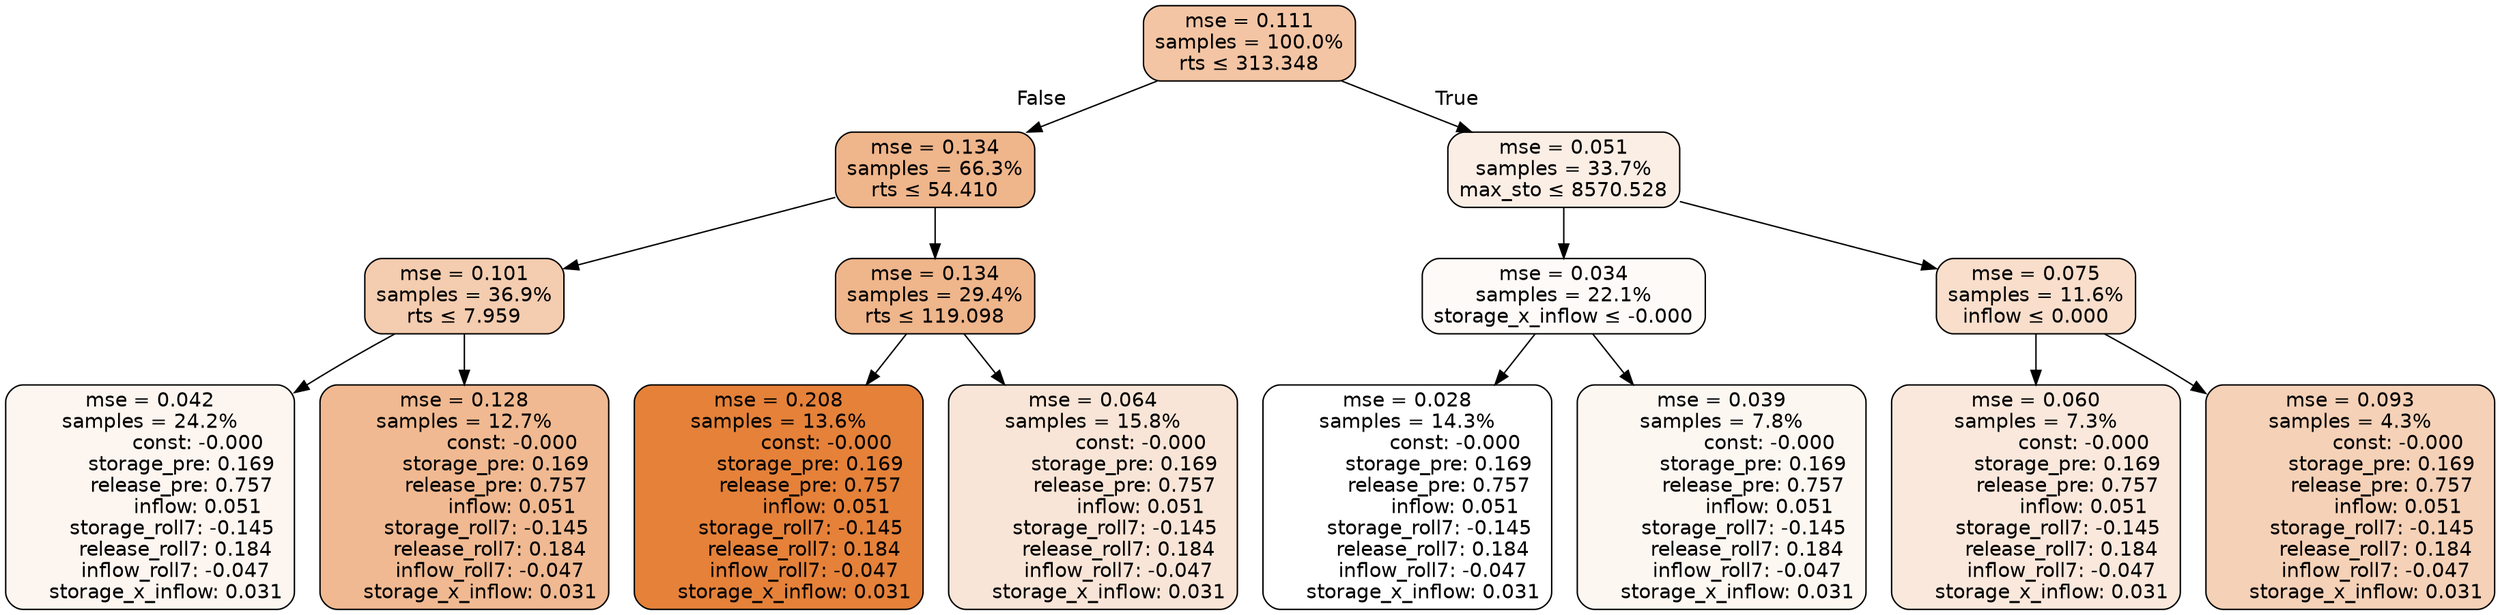 digraph tree {
node [shape=rectangle, style="filled, rounded", color="black", fontname=helvetica] ;
edge [fontname=helvetica] ;
	"0" [label="mse = 0.111
samples = 100.0%
rts &le; 313.348", fillcolor="#f3c5a4"]
	"1" [label="mse = 0.134
samples = 66.3%
rts &le; 54.410", fillcolor="#efb58b"]
	"2" [label="mse = 0.101
samples = 36.9%
rts &le; 7.959", fillcolor="#f4ccaf"]
	"3" [label="mse = 0.042
samples = 24.2%
               const: -0.000
          storage_pre: 0.169
          release_pre: 0.757
               inflow: 0.051
       storage_roll7: -0.145
        release_roll7: 0.184
        inflow_roll7: -0.047
     storage_x_inflow: 0.031", fillcolor="#fdf5f0"]
	"4" [label="mse = 0.128
samples = 12.7%
               const: -0.000
          storage_pre: 0.169
          release_pre: 0.757
               inflow: 0.051
       storage_roll7: -0.145
        release_roll7: 0.184
        inflow_roll7: -0.047
     storage_x_inflow: 0.031", fillcolor="#f0b991"]
	"5" [label="mse = 0.134
samples = 29.4%
rts &le; 119.098", fillcolor="#efb58b"]
	"6" [label="mse = 0.208
samples = 13.6%
               const: -0.000
          storage_pre: 0.169
          release_pre: 0.757
               inflow: 0.051
       storage_roll7: -0.145
        release_roll7: 0.184
        inflow_roll7: -0.047
     storage_x_inflow: 0.031", fillcolor="#e58139"]
	"7" [label="mse = 0.064
samples = 15.8%
               const: -0.000
          storage_pre: 0.169
          release_pre: 0.757
               inflow: 0.051
       storage_roll7: -0.145
        release_roll7: 0.184
        inflow_roll7: -0.047
     storage_x_inflow: 0.031", fillcolor="#f9e5d7"]
	"8" [label="mse = 0.051
samples = 33.7%
max_sto &le; 8570.528", fillcolor="#fbeee5"]
	"9" [label="mse = 0.034
samples = 22.1%
storage_x_inflow &le; -0.000", fillcolor="#fefaf8"]
	"10" [label="mse = 0.028
samples = 14.3%
               const: -0.000
          storage_pre: 0.169
          release_pre: 0.757
               inflow: 0.051
       storage_roll7: -0.145
        release_roll7: 0.184
        inflow_roll7: -0.047
     storage_x_inflow: 0.031", fillcolor="#ffffff"]
	"11" [label="mse = 0.039
samples = 7.8%
               const: -0.000
          storage_pre: 0.169
          release_pre: 0.757
               inflow: 0.051
       storage_roll7: -0.145
        release_roll7: 0.184
        inflow_roll7: -0.047
     storage_x_inflow: 0.031", fillcolor="#fdf7f2"]
	"12" [label="mse = 0.075
samples = 11.6%
inflow &le; 0.000", fillcolor="#f8decb"]
	"13" [label="mse = 0.060
samples = 7.3%
               const: -0.000
          storage_pre: 0.169
          release_pre: 0.757
               inflow: 0.051
       storage_roll7: -0.145
        release_roll7: 0.184
        inflow_roll7: -0.047
     storage_x_inflow: 0.031", fillcolor="#fae8dc"]
	"14" [label="mse = 0.093
samples = 4.3%
               const: -0.000
          storage_pre: 0.169
          release_pre: 0.757
               inflow: 0.051
       storage_roll7: -0.145
        release_roll7: 0.184
        inflow_roll7: -0.047
     storage_x_inflow: 0.031", fillcolor="#f5d1b7"]

	"0" -> "1" [labeldistance=2.5, labelangle=45, headlabel="False"]
	"1" -> "2"
	"2" -> "3"
	"2" -> "4"
	"1" -> "5"
	"5" -> "6"
	"5" -> "7"
	"0" -> "8" [labeldistance=2.5, labelangle=-45, headlabel="True"]
	"8" -> "9"
	"9" -> "10"
	"9" -> "11"
	"8" -> "12"
	"12" -> "13"
	"12" -> "14"
}